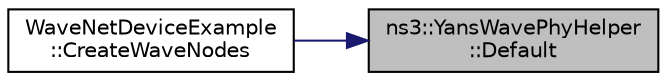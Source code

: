 digraph "ns3::YansWavePhyHelper::Default"
{
 // LATEX_PDF_SIZE
  edge [fontname="Helvetica",fontsize="10",labelfontname="Helvetica",labelfontsize="10"];
  node [fontname="Helvetica",fontsize="10",shape=record];
  rankdir="RL";
  Node1 [label="ns3::YansWavePhyHelper\l::Default",height=0.2,width=0.4,color="black", fillcolor="grey75", style="filled", fontcolor="black",tooltip="Create a phy helper in a default working state."];
  Node1 -> Node2 [dir="back",color="midnightblue",fontsize="10",style="solid",fontname="Helvetica"];
  Node2 [label="WaveNetDeviceExample\l::CreateWaveNodes",height=0.2,width=0.4,color="black", fillcolor="white", style="filled",URL="$class_wave_net_device_example.html#a825285810121c865230f6fafe6428081",tooltip="Create WAVE nodes function."];
}
